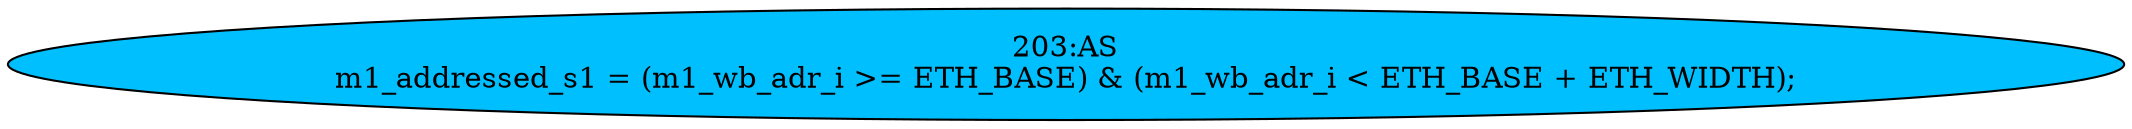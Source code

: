 strict digraph "" {
	node [label="\N"];
	"203:AS"	 [ast="<pyverilog.vparser.ast.Assign object at 0x7f88e956d550>",
		def_var="['m1_addressed_s1']",
		fillcolor=deepskyblue,
		label="203:AS
m1_addressed_s1 = (m1_wb_adr_i >= ETH_BASE) & (m1_wb_adr_i < ETH_BASE + ETH_WIDTH);",
		statements="[]",
		style=filled,
		typ=Assign,
		use_var="['m1_wb_adr_i', 'm1_wb_adr_i', 'ETH_WIDTH']"];
}

